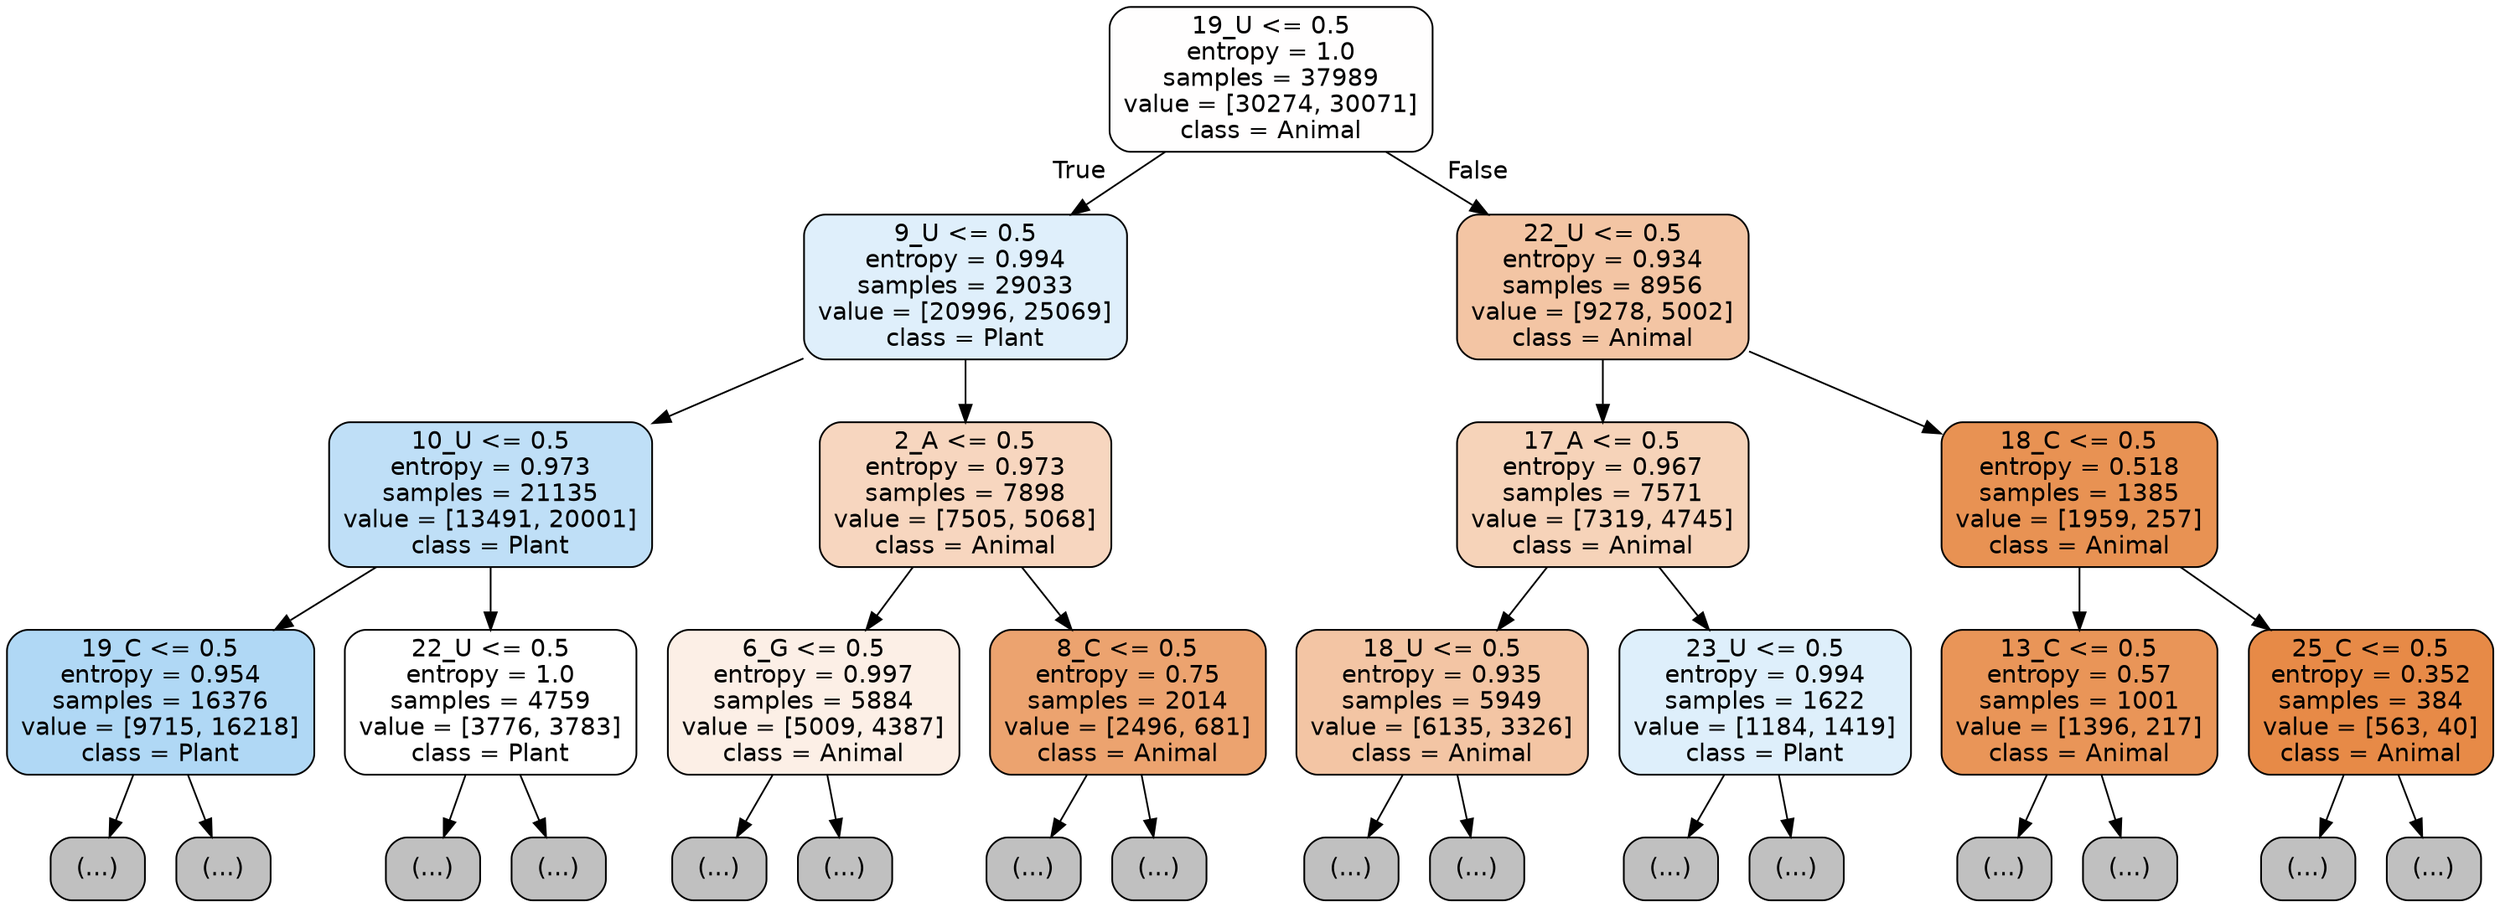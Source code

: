 digraph Tree {
node [shape=box, style="filled, rounded", color="black", fontname="helvetica"] ;
edge [fontname="helvetica"] ;
0 [label="19_U <= 0.5\nentropy = 1.0\nsamples = 37989\nvalue = [30274, 30071]\nclass = Animal", fillcolor="#fffefe"] ;
1 [label="9_U <= 0.5\nentropy = 0.994\nsamples = 29033\nvalue = [20996, 25069]\nclass = Plant", fillcolor="#dfeffb"] ;
0 -> 1 [labeldistance=2.5, labelangle=45, headlabel="True"] ;
2 [label="10_U <= 0.5\nentropy = 0.973\nsamples = 21135\nvalue = [13491, 20001]\nclass = Plant", fillcolor="#bfdff7"] ;
1 -> 2 ;
3 [label="19_C <= 0.5\nentropy = 0.954\nsamples = 16376\nvalue = [9715, 16218]\nclass = Plant", fillcolor="#b0d8f5"] ;
2 -> 3 ;
4 [label="(...)", fillcolor="#C0C0C0"] ;
3 -> 4 ;
4377 [label="(...)", fillcolor="#C0C0C0"] ;
3 -> 4377 ;
6668 [label="22_U <= 0.5\nentropy = 1.0\nsamples = 4759\nvalue = [3776, 3783]\nclass = Plant", fillcolor="#ffffff"] ;
2 -> 6668 ;
6669 [label="(...)", fillcolor="#C0C0C0"] ;
6668 -> 6669 ;
8666 [label="(...)", fillcolor="#C0C0C0"] ;
6668 -> 8666 ;
9005 [label="2_A <= 0.5\nentropy = 0.973\nsamples = 7898\nvalue = [7505, 5068]\nclass = Animal", fillcolor="#f7d6bf"] ;
1 -> 9005 ;
9006 [label="6_G <= 0.5\nentropy = 0.997\nsamples = 5884\nvalue = [5009, 4387]\nclass = Animal", fillcolor="#fcefe6"] ;
9005 -> 9006 ;
9007 [label="(...)", fillcolor="#C0C0C0"] ;
9006 -> 9007 ;
11004 [label="(...)", fillcolor="#C0C0C0"] ;
9006 -> 11004 ;
11757 [label="8_C <= 0.5\nentropy = 0.75\nsamples = 2014\nvalue = [2496, 681]\nclass = Animal", fillcolor="#eca36f"] ;
9005 -> 11757 ;
11758 [label="(...)", fillcolor="#C0C0C0"] ;
11757 -> 11758 ;
12341 [label="(...)", fillcolor="#C0C0C0"] ;
11757 -> 12341 ;
12508 [label="22_U <= 0.5\nentropy = 0.934\nsamples = 8956\nvalue = [9278, 5002]\nclass = Animal", fillcolor="#f3c5a4"] ;
0 -> 12508 [labeldistance=2.5, labelangle=-45, headlabel="False"] ;
12509 [label="17_A <= 0.5\nentropy = 0.967\nsamples = 7571\nvalue = [7319, 4745]\nclass = Animal", fillcolor="#f6d3b9"] ;
12508 -> 12509 ;
12510 [label="18_U <= 0.5\nentropy = 0.935\nsamples = 5949\nvalue = [6135, 3326]\nclass = Animal", fillcolor="#f3c5a4"] ;
12509 -> 12510 ;
12511 [label="(...)", fillcolor="#C0C0C0"] ;
12510 -> 12511 ;
14690 [label="(...)", fillcolor="#C0C0C0"] ;
12510 -> 14690 ;
15551 [label="23_U <= 0.5\nentropy = 0.994\nsamples = 1622\nvalue = [1184, 1419]\nclass = Plant", fillcolor="#deeffb"] ;
12509 -> 15551 ;
15552 [label="(...)", fillcolor="#C0C0C0"] ;
15551 -> 15552 ;
16361 [label="(...)", fillcolor="#C0C0C0"] ;
15551 -> 16361 ;
16386 [label="18_C <= 0.5\nentropy = 0.518\nsamples = 1385\nvalue = [1959, 257]\nclass = Animal", fillcolor="#e89253"] ;
12508 -> 16386 ;
16387 [label="13_C <= 0.5\nentropy = 0.57\nsamples = 1001\nvalue = [1396, 217]\nclass = Animal", fillcolor="#e99558"] ;
16386 -> 16387 ;
16388 [label="(...)", fillcolor="#C0C0C0"] ;
16387 -> 16388 ;
16711 [label="(...)", fillcolor="#C0C0C0"] ;
16387 -> 16711 ;
16778 [label="25_C <= 0.5\nentropy = 0.352\nsamples = 384\nvalue = [563, 40]\nclass = Animal", fillcolor="#e78a47"] ;
16386 -> 16778 ;
16779 [label="(...)", fillcolor="#C0C0C0"] ;
16778 -> 16779 ;
16878 [label="(...)", fillcolor="#C0C0C0"] ;
16778 -> 16878 ;
}